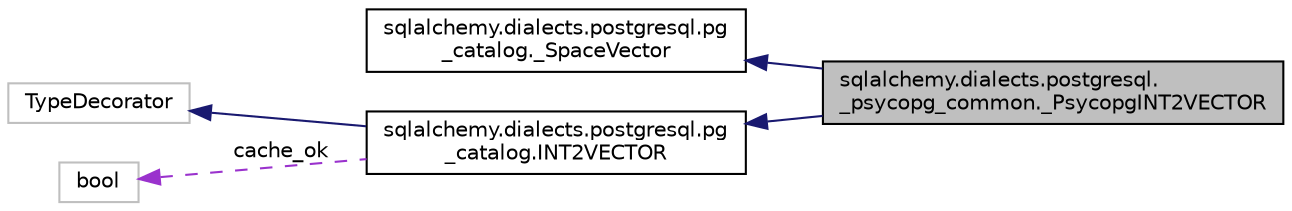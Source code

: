 digraph "sqlalchemy.dialects.postgresql._psycopg_common._PsycopgINT2VECTOR"
{
 // LATEX_PDF_SIZE
  edge [fontname="Helvetica",fontsize="10",labelfontname="Helvetica",labelfontsize="10"];
  node [fontname="Helvetica",fontsize="10",shape=record];
  rankdir="LR";
  Node1 [label="sqlalchemy.dialects.postgresql.\l_psycopg_common._PsycopgINT2VECTOR",height=0.2,width=0.4,color="black", fillcolor="grey75", style="filled", fontcolor="black",tooltip=" "];
  Node2 -> Node1 [dir="back",color="midnightblue",fontsize="10",style="solid",fontname="Helvetica"];
  Node2 [label="sqlalchemy.dialects.postgresql.pg\l_catalog._SpaceVector",height=0.2,width=0.4,color="black", fillcolor="white", style="filled",URL="$classsqlalchemy_1_1dialects_1_1postgresql_1_1pg__catalog_1_1__SpaceVector.html",tooltip=" "];
  Node3 -> Node1 [dir="back",color="midnightblue",fontsize="10",style="solid",fontname="Helvetica"];
  Node3 [label="sqlalchemy.dialects.postgresql.pg\l_catalog.INT2VECTOR",height=0.2,width=0.4,color="black", fillcolor="white", style="filled",URL="$classsqlalchemy_1_1dialects_1_1postgresql_1_1pg__catalog_1_1INT2VECTOR.html",tooltip=" "];
  Node4 -> Node3 [dir="back",color="midnightblue",fontsize="10",style="solid",fontname="Helvetica"];
  Node4 [label="TypeDecorator",height=0.2,width=0.4,color="grey75", fillcolor="white", style="filled",tooltip=" "];
  Node5 -> Node3 [dir="back",color="darkorchid3",fontsize="10",style="dashed",label=" cache_ok" ,fontname="Helvetica"];
  Node5 [label="bool",height=0.2,width=0.4,color="grey75", fillcolor="white", style="filled",tooltip=" "];
}
